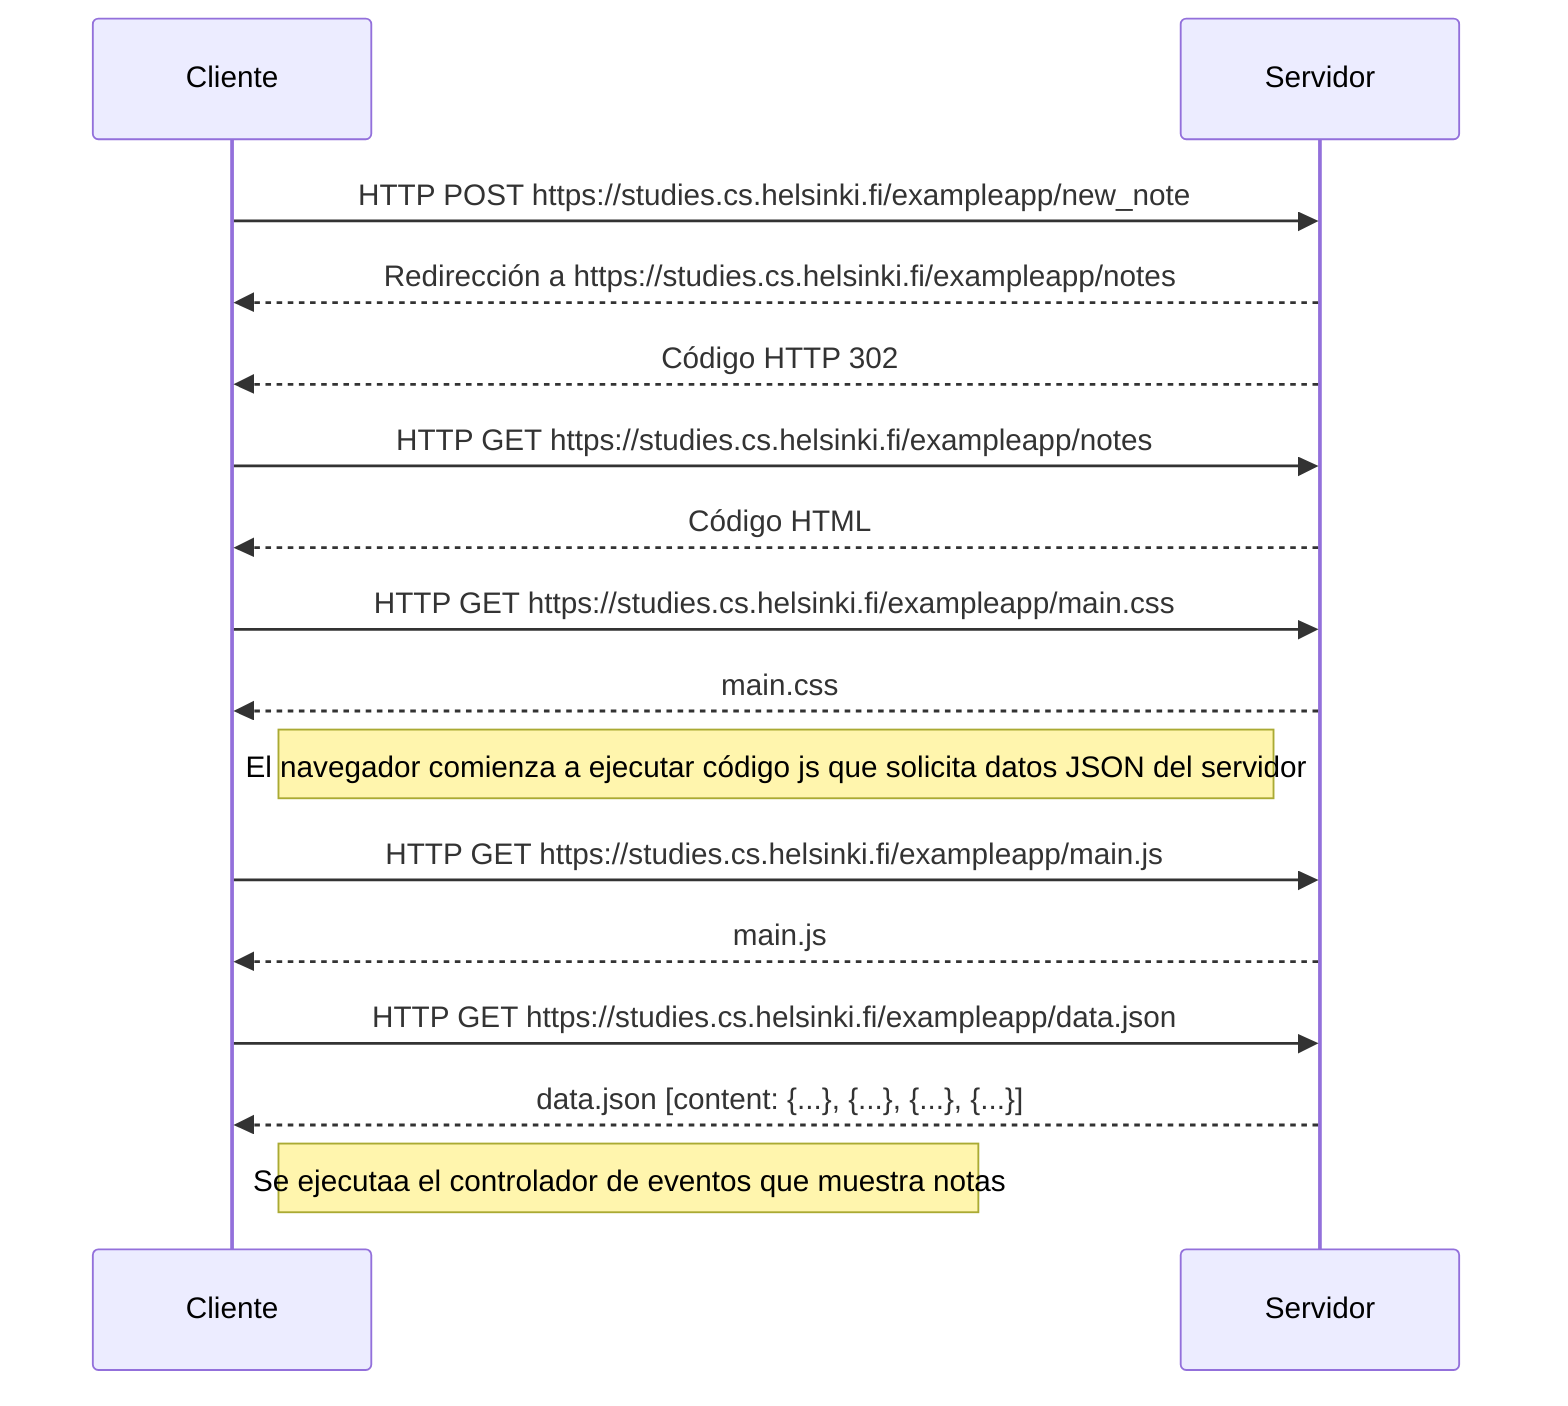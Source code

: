 sequenceDiagram
    participant Cliente
    participant Servidor

    Cliente->>Servidor: HTTP POST https://studies.cs.helsinki.fi/exampleapp/new_note
    Servidor-->>Cliente: Redirección a https://studies.cs.helsinki.fi/exampleapp/notes
    Servidor-->>Cliente: Código HTTP 302

    Cliente->>Servidor: HTTP GET https://studies.cs.helsinki.fi/exampleapp/notes
    Servidor-->>Cliente: Código HTML

    Cliente->>Servidor: HTTP GET https://studies.cs.helsinki.fi/exampleapp/main.css
    Servidor-->>Cliente: main.css

    Note right of Cliente: El navegador comienza a ejecutar código js que solicita datos JSON del servidor

    Cliente->>Servidor: HTTP GET https://studies.cs.helsinki.fi/exampleapp/main.js
    Servidor-->>Cliente: main.js

    Cliente->>Servidor: HTTP GET https://studies.cs.helsinki.fi/exampleapp/data.json
    Servidor-->>Cliente: data.json [content: {...}, {...}, {...}, {...}]

    Note right of Cliente: Se ejecutaa el controlador de eventos que muestra notas